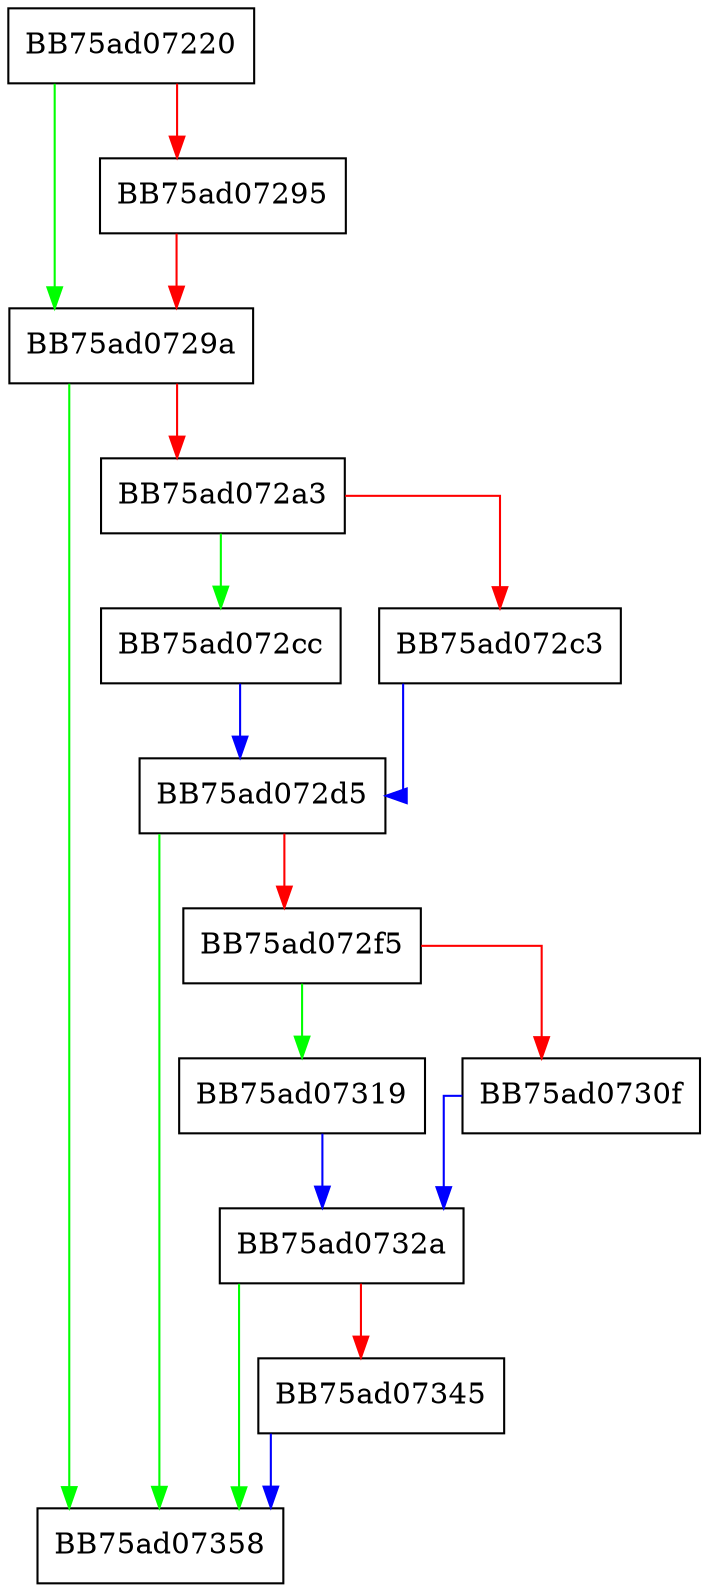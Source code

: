 digraph GetUncompressTableVA {
  node [shape="box"];
  graph [splines=ortho];
  BB75ad07220 -> BB75ad0729a [color="green"];
  BB75ad07220 -> BB75ad07295 [color="red"];
  BB75ad07295 -> BB75ad0729a [color="red"];
  BB75ad0729a -> BB75ad07358 [color="green"];
  BB75ad0729a -> BB75ad072a3 [color="red"];
  BB75ad072a3 -> BB75ad072cc [color="green"];
  BB75ad072a3 -> BB75ad072c3 [color="red"];
  BB75ad072c3 -> BB75ad072d5 [color="blue"];
  BB75ad072cc -> BB75ad072d5 [color="blue"];
  BB75ad072d5 -> BB75ad07358 [color="green"];
  BB75ad072d5 -> BB75ad072f5 [color="red"];
  BB75ad072f5 -> BB75ad07319 [color="green"];
  BB75ad072f5 -> BB75ad0730f [color="red"];
  BB75ad0730f -> BB75ad0732a [color="blue"];
  BB75ad07319 -> BB75ad0732a [color="blue"];
  BB75ad0732a -> BB75ad07358 [color="green"];
  BB75ad0732a -> BB75ad07345 [color="red"];
  BB75ad07345 -> BB75ad07358 [color="blue"];
}